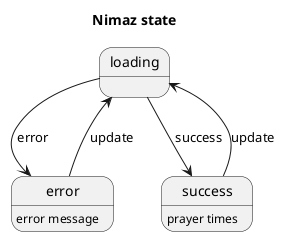 @startuml
'https://plantuml.com/state-diagram

title Nimaz state

'the app state is from source to http client to repo to view model to ui
' the view model has three state for the ui to show
' 1. loading
' 2. error
' 3. success


state "loading" as loading

state "error" as error

state "success" as success

error: error message

success: prayer times

loading --> error: error
loading --> success: success

success --> loading: update
error --> loading: update



@enduml